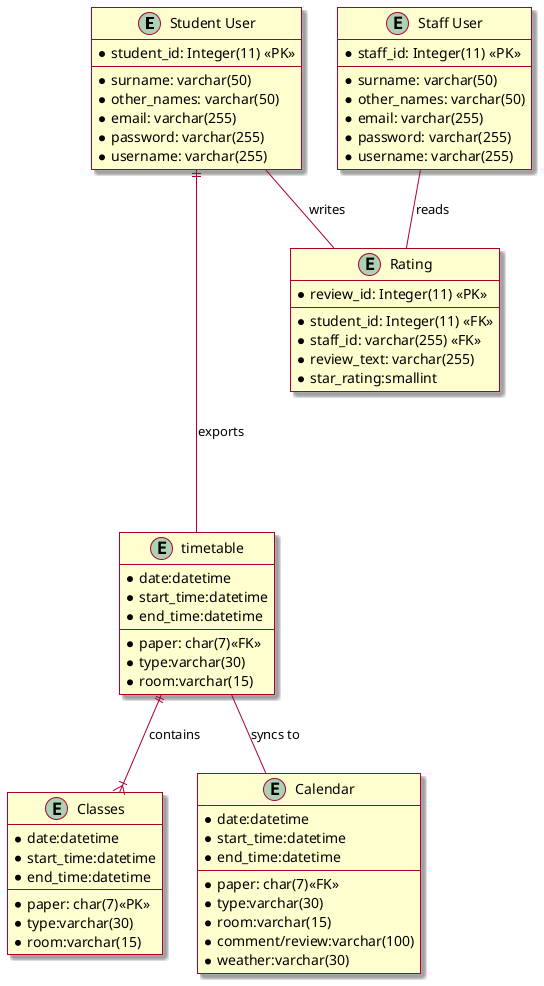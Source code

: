 @startuml entity relationship diagram
skin rose
' ======= Entities =======

entity "Student User" as student {
  *student_id: Integer(11) <<PK>>
  --
  *surname: varchar(50)
  *other_names: varchar(50)
  *email: varchar(255)
  *password: varchar(255)
  *username: varchar(255)
} 

entity "Staff User" as staff {
  *staff_id: Integer(11) <<PK>>
  --
  *surname: varchar(50)
  *other_names: varchar(50)
  *email: varchar(255)
  *password: varchar(255)
  *username: varchar(255)
} 

entity "timetable" as timetable{
  *paper: char(7)<<FK>>
  *date:datetime
  *start_time:datetime
  *end_time:datetime
  *type:varchar(30)
  *room:varchar(15)

}

entity "Classes" as class{
    *paper: char(7)<<PK>>
    *date:datetime
    *start_time:datetime
    *end_time:datetime
    *type:varchar(30)
    *room:varchar(15)

}


entity "Calendar" as calendar{
  *paper: char(7)<<FK>>
  *date:datetime
  *start_time:datetime
  *end_time:datetime
  *type:varchar(30)
  *room:varchar(15)
  *comment/review:varchar(100)
  *weather:varchar(30)
}

entity "Rating" as rating{
    *review_id: Integer(11) <<PK>>
    --
    *student_id: Integer(11) <<FK>>
    *staff_id: varchar(255) <<FK>>
    *review_text: varchar(255)
    *star_rating:smallint
}

' ======= Relationships =======

' Note: the \r is a right-aligned line break (\l is left-aligned, and \n is centred)
student ||----timetable : exports
timetable -- calendar:syncs to
timetable ||--|{ class : contains
student -- rating : writes
staff -- rating: reads



@enduml
